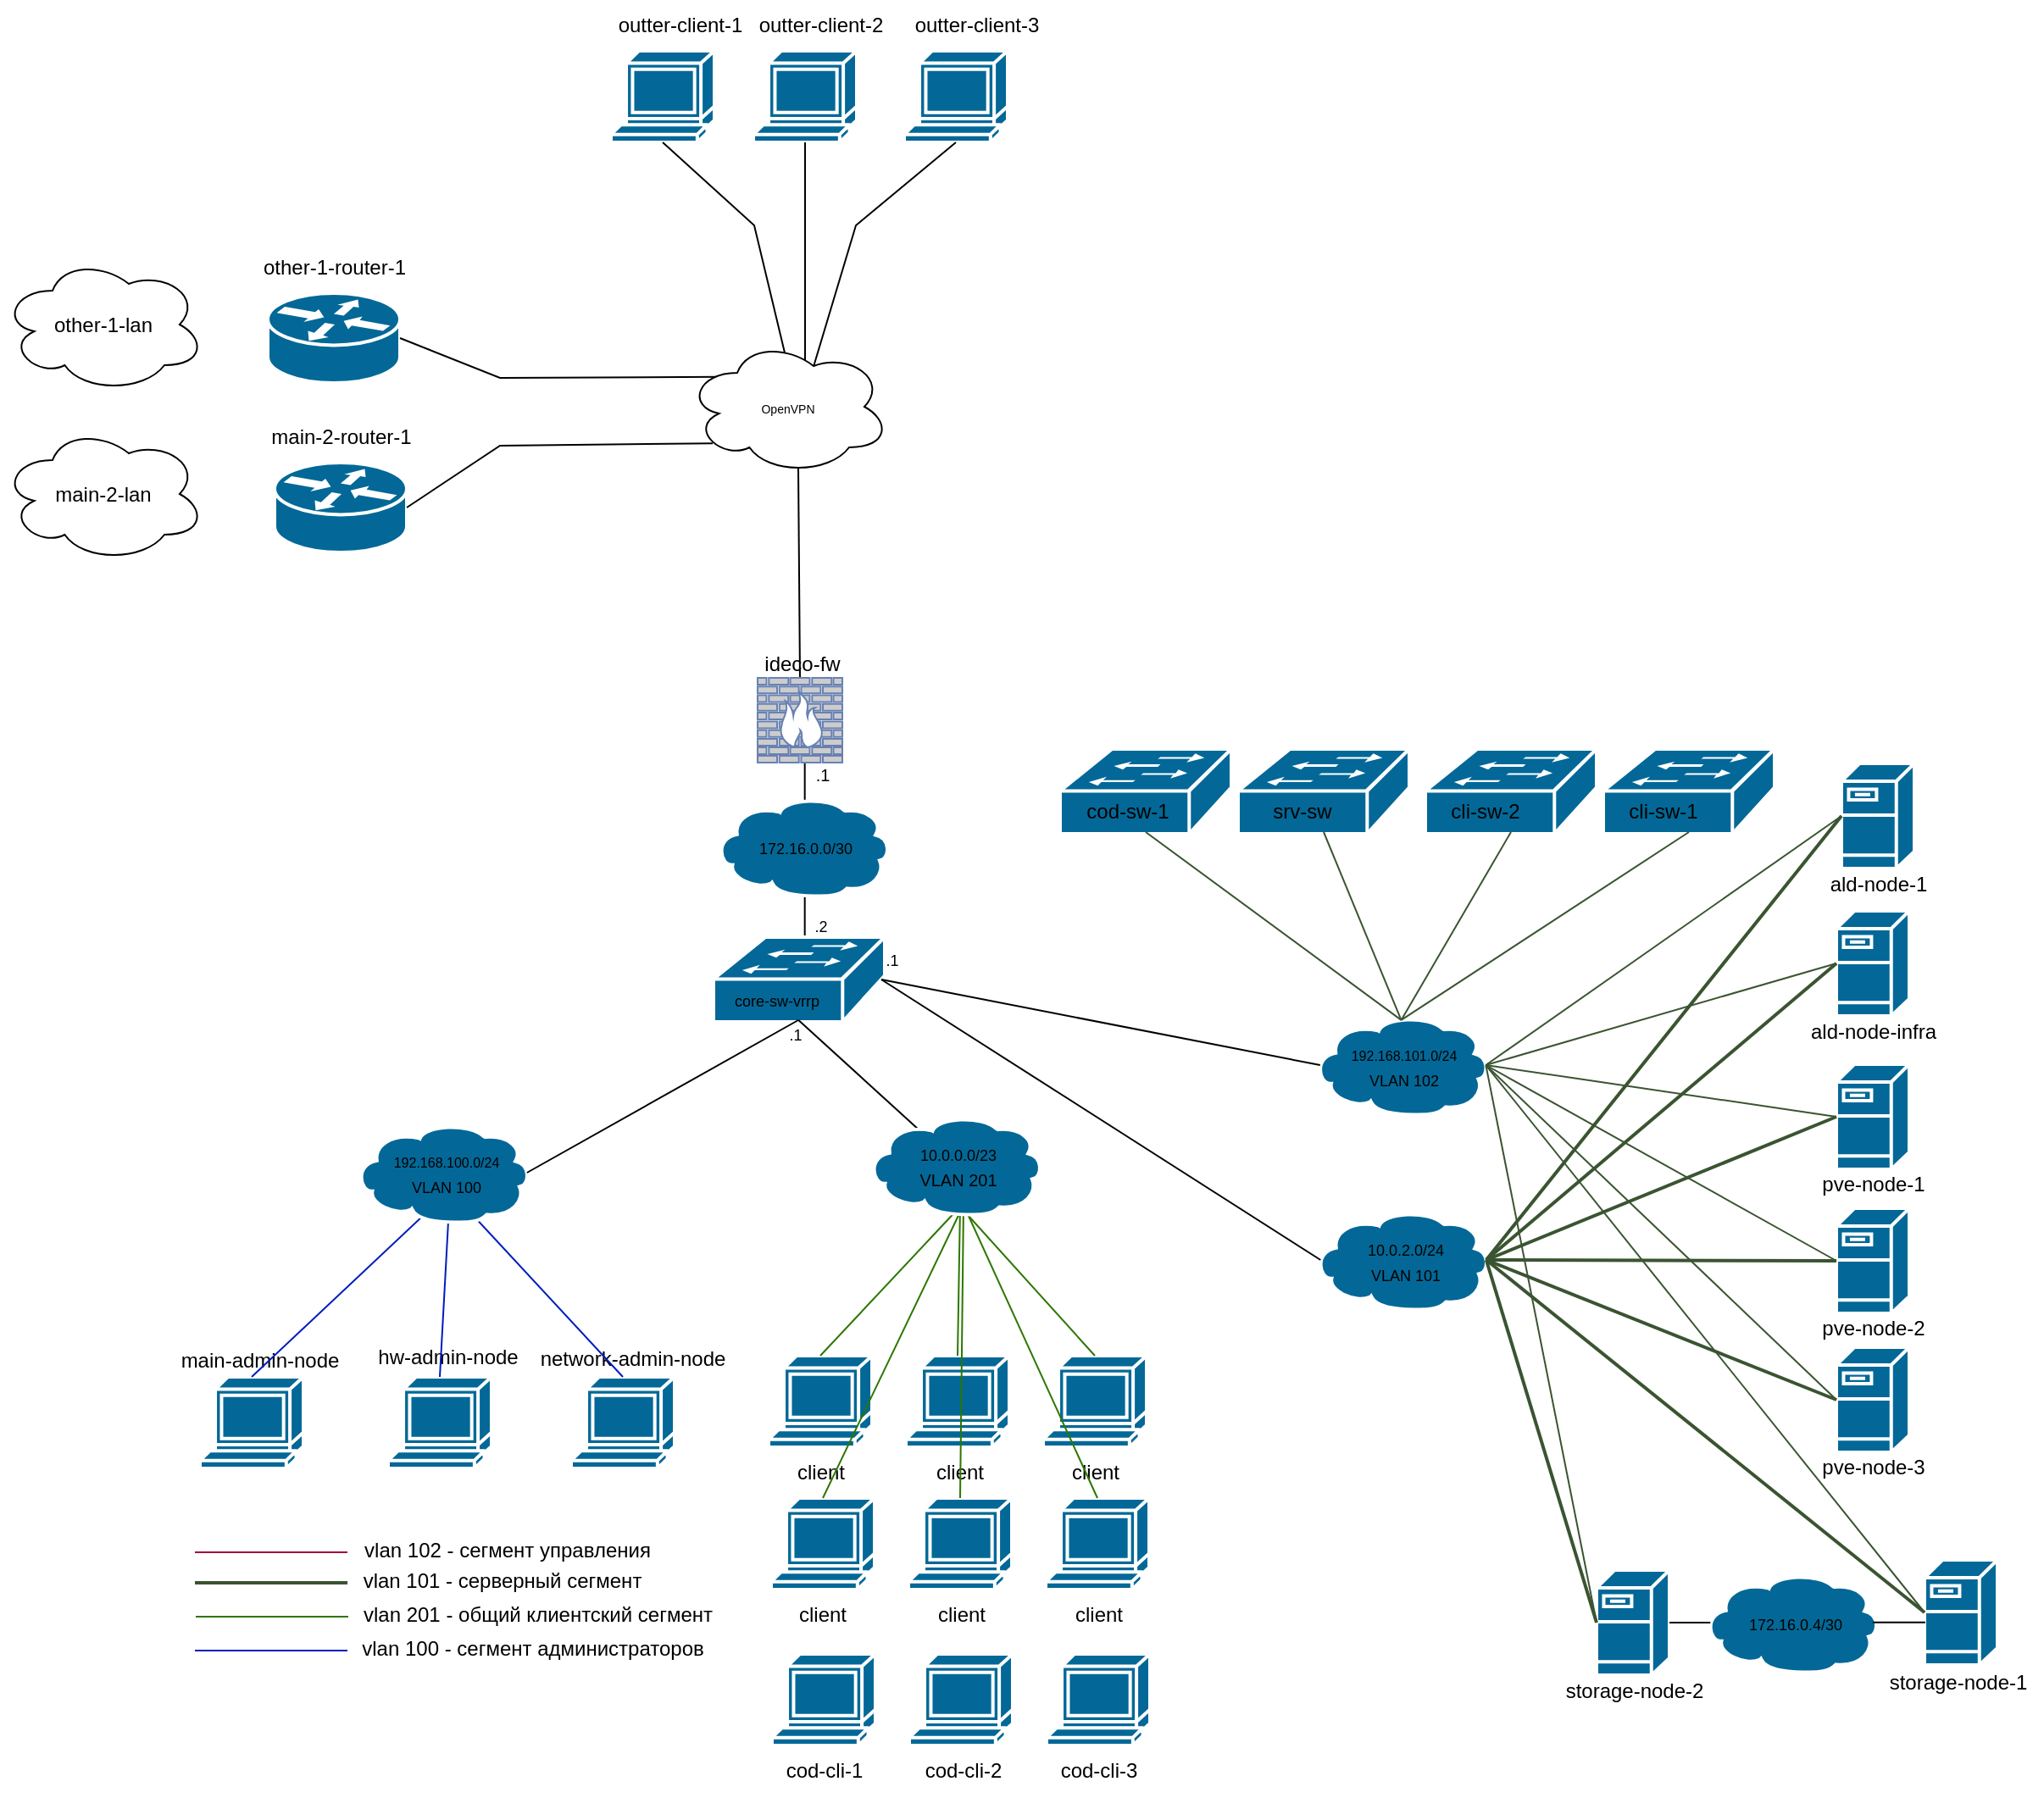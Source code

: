 <mxfile version="27.0.6">
  <diagram name="Страница — 1" id="Vp5nl0iZiVfFydLQLRMC">
    <mxGraphModel dx="3032" dy="1227" grid="1" gridSize="10" guides="1" tooltips="1" connect="1" arrows="1" fold="1" page="1" pageScale="1" pageWidth="827" pageHeight="1169" math="0" shadow="0">
      <root>
        <mxCell id="0" />
        <mxCell id="1" parent="0" />
        <mxCell id="Ps-6_fYjzGiWJNzwA4xQ-4" value="" style="endArrow=none;html=1;rounded=0;" parent="1" edge="1">
          <mxGeometry width="50" height="50" relative="1" as="geometry">
            <mxPoint x="329.84" y="1022" as="sourcePoint" />
            <mxPoint x="329.84" y="983" as="targetPoint" />
            <Array as="points" />
          </mxGeometry>
        </mxCell>
        <mxCell id="Ps-6_fYjzGiWJNzwA4xQ-3" value="" style="endArrow=none;html=1;rounded=0;" parent="1" edge="1">
          <mxGeometry width="50" height="50" relative="1" as="geometry">
            <mxPoint x="329.84" y="943" as="sourcePoint" />
            <mxPoint x="329.84" y="904" as="targetPoint" />
            <Array as="points" />
          </mxGeometry>
        </mxCell>
        <mxCell id="muuk2Ey48-B4BVq4eK8P-16" value="pve-node-1" style="text;html=1;align=center;verticalAlign=middle;resizable=0;points=[];autosize=1;strokeColor=none;fillColor=none;" parent="1" vertex="1">
          <mxGeometry x="920" y="1144" width="80" height="30" as="geometry" />
        </mxCell>
        <mxCell id="muuk2Ey48-B4BVq4eK8P-17" value="pve-node-2" style="text;html=1;align=center;verticalAlign=middle;resizable=0;points=[];autosize=1;strokeColor=none;fillColor=none;" parent="1" vertex="1">
          <mxGeometry x="920" y="1229" width="80" height="30" as="geometry" />
        </mxCell>
        <mxCell id="muuk2Ey48-B4BVq4eK8P-18" value="pve-node-3" style="text;html=1;align=center;verticalAlign=middle;resizable=0;points=[];autosize=1;strokeColor=none;fillColor=none;" parent="1" vertex="1">
          <mxGeometry x="920" y="1311" width="80" height="30" as="geometry" />
        </mxCell>
        <mxCell id="muuk2Ey48-B4BVq4eK8P-19" value="" style="shape=mxgraph.cisco.servers.fileserver;sketch=0;html=1;pointerEvents=1;dashed=0;fillColor=#036897;strokeColor=#ffffff;strokeWidth=2;verticalLabelPosition=bottom;verticalAlign=top;align=center;outlineConnect=0;" parent="1" vertex="1">
          <mxGeometry x="797" y="1386.5" width="43" height="62" as="geometry" />
        </mxCell>
        <mxCell id="muuk2Ey48-B4BVq4eK8P-20" value="storage-node-2" style="text;html=1;align=center;verticalAlign=middle;resizable=0;points=[];autosize=1;strokeColor=none;fillColor=none;" parent="1" vertex="1">
          <mxGeometry x="768.5" y="1442.5" width="100" height="30" as="geometry" />
        </mxCell>
        <mxCell id="muuk2Ey48-B4BVq4eK8P-21" value="" style="shape=mxgraph.cisco.servers.fileserver;sketch=0;html=1;pointerEvents=1;dashed=0;fillColor=#036897;strokeColor=#ffffff;strokeWidth=2;verticalLabelPosition=bottom;verticalAlign=top;align=center;outlineConnect=0;" parent="1" vertex="1">
          <mxGeometry x="990.5" y="1380.5" width="43" height="62" as="geometry" />
        </mxCell>
        <mxCell id="muuk2Ey48-B4BVq4eK8P-22" value="storage-node-1" style="text;html=1;align=center;verticalAlign=middle;resizable=0;points=[];autosize=1;strokeColor=none;fillColor=none;" parent="1" vertex="1">
          <mxGeometry x="960" y="1437.5" width="100" height="30" as="geometry" />
        </mxCell>
        <mxCell id="muuk2Ey48-B4BVq4eK8P-23" value="" style="shape=mxgraph.cisco.computers_and_peripherals.terminal;sketch=0;html=1;pointerEvents=1;dashed=0;fillColor=#036897;strokeColor=#ffffff;strokeWidth=2;verticalLabelPosition=bottom;verticalAlign=top;align=center;outlineConnect=0;" parent="1" vertex="1">
          <mxGeometry x="310" y="1344" width="61" height="54" as="geometry" />
        </mxCell>
        <mxCell id="muuk2Ey48-B4BVq4eK8P-24" value="" style="shape=mxgraph.cisco.computers_and_peripherals.terminal;sketch=0;html=1;pointerEvents=1;dashed=0;fillColor=#036897;strokeColor=#ffffff;strokeWidth=2;verticalLabelPosition=bottom;verticalAlign=top;align=center;outlineConnect=0;" parent="1" vertex="1">
          <mxGeometry x="391" y="1344" width="61" height="54" as="geometry" />
        </mxCell>
        <mxCell id="muuk2Ey48-B4BVq4eK8P-25" value="" style="shape=mxgraph.cisco.computers_and_peripherals.terminal;sketch=0;html=1;pointerEvents=1;dashed=0;fillColor=#036897;strokeColor=#ffffff;strokeWidth=2;verticalLabelPosition=bottom;verticalAlign=top;align=center;outlineConnect=0;" parent="1" vertex="1">
          <mxGeometry x="472" y="1344" width="61" height="54" as="geometry" />
        </mxCell>
        <mxCell id="muuk2Ey48-B4BVq4eK8P-30" value="" style="shape=mxgraph.cisco.computers_and_peripherals.terminal;sketch=0;html=1;pointerEvents=1;dashed=0;fillColor=#036897;strokeColor=#ffffff;strokeWidth=2;verticalLabelPosition=bottom;verticalAlign=top;align=center;outlineConnect=0;" parent="1" vertex="1">
          <mxGeometry x="308.5" y="1260" width="61" height="54" as="geometry" />
        </mxCell>
        <mxCell id="muuk2Ey48-B4BVq4eK8P-31" value="" style="shape=mxgraph.cisco.computers_and_peripherals.terminal;sketch=0;html=1;pointerEvents=1;dashed=0;fillColor=#036897;strokeColor=#ffffff;strokeWidth=2;verticalLabelPosition=bottom;verticalAlign=top;align=center;outlineConnect=0;" parent="1" vertex="1">
          <mxGeometry x="389.5" y="1260" width="61" height="54" as="geometry" />
        </mxCell>
        <mxCell id="muuk2Ey48-B4BVq4eK8P-32" value="" style="shape=mxgraph.cisco.computers_and_peripherals.terminal;sketch=0;html=1;pointerEvents=1;dashed=0;fillColor=#036897;strokeColor=#ffffff;strokeWidth=2;verticalLabelPosition=bottom;verticalAlign=top;align=center;outlineConnect=0;" parent="1" vertex="1">
          <mxGeometry x="470.5" y="1260" width="61" height="54" as="geometry" />
        </mxCell>
        <mxCell id="muuk2Ey48-B4BVq4eK8P-33" value="client" style="text;html=1;align=center;verticalAlign=middle;resizable=0;points=[];autosize=1;strokeColor=none;fillColor=none;" parent="1" vertex="1">
          <mxGeometry x="478" y="1398" width="50" height="30" as="geometry" />
        </mxCell>
        <mxCell id="muuk2Ey48-B4BVq4eK8P-34" value="client" style="text;html=1;align=center;verticalAlign=middle;resizable=0;points=[];autosize=1;strokeColor=none;fillColor=none;" parent="1" vertex="1">
          <mxGeometry x="475.5" y="1314" width="50" height="30" as="geometry" />
        </mxCell>
        <mxCell id="muuk2Ey48-B4BVq4eK8P-35" value="client" style="text;html=1;align=center;verticalAlign=middle;resizable=0;points=[];autosize=1;strokeColor=none;fillColor=none;" parent="1" vertex="1">
          <mxGeometry x="315" y="1398" width="50" height="30" as="geometry" />
        </mxCell>
        <mxCell id="muuk2Ey48-B4BVq4eK8P-36" value="client" style="text;html=1;align=center;verticalAlign=middle;resizable=0;points=[];autosize=1;strokeColor=none;fillColor=none;" parent="1" vertex="1">
          <mxGeometry x="396.5" y="1398" width="50" height="30" as="geometry" />
        </mxCell>
        <mxCell id="muuk2Ey48-B4BVq4eK8P-37" value="client" style="text;html=1;align=center;verticalAlign=middle;resizable=0;points=[];autosize=1;strokeColor=none;fillColor=none;" parent="1" vertex="1">
          <mxGeometry x="313.5" y="1314" width="50" height="30" as="geometry" />
        </mxCell>
        <mxCell id="muuk2Ey48-B4BVq4eK8P-38" value="client" style="text;html=1;align=center;verticalAlign=middle;resizable=0;points=[];autosize=1;strokeColor=none;fillColor=none;" parent="1" vertex="1">
          <mxGeometry x="395.5" y="1314" width="50" height="30" as="geometry" />
        </mxCell>
        <mxCell id="muuk2Ey48-B4BVq4eK8P-43" value="" style="shape=mxgraph.cisco.computers_and_peripherals.terminal;sketch=0;html=1;pointerEvents=1;dashed=0;fillColor=#036897;strokeColor=#ffffff;strokeWidth=2;verticalLabelPosition=bottom;verticalAlign=top;align=center;outlineConnect=0;" parent="1" vertex="1">
          <mxGeometry x="310.5" y="1436" width="61" height="54" as="geometry" />
        </mxCell>
        <mxCell id="muuk2Ey48-B4BVq4eK8P-44" value="" style="shape=mxgraph.cisco.computers_and_peripherals.terminal;sketch=0;html=1;pointerEvents=1;dashed=0;fillColor=#036897;strokeColor=#ffffff;strokeWidth=2;verticalLabelPosition=bottom;verticalAlign=top;align=center;outlineConnect=0;" parent="1" vertex="1">
          <mxGeometry x="391.5" y="1436" width="61" height="54" as="geometry" />
        </mxCell>
        <mxCell id="muuk2Ey48-B4BVq4eK8P-45" value="" style="shape=mxgraph.cisco.computers_and_peripherals.terminal;sketch=0;html=1;pointerEvents=1;dashed=0;fillColor=#036897;strokeColor=#ffffff;strokeWidth=2;verticalLabelPosition=bottom;verticalAlign=top;align=center;outlineConnect=0;" parent="1" vertex="1">
          <mxGeometry x="472.5" y="1436" width="61" height="54" as="geometry" />
        </mxCell>
        <mxCell id="muuk2Ey48-B4BVq4eK8P-46" value="cod-cli-3" style="text;html=1;align=center;verticalAlign=middle;resizable=0;points=[];autosize=1;strokeColor=none;fillColor=none;" parent="1" vertex="1">
          <mxGeometry x="467.5" y="1490" width="70" height="30" as="geometry" />
        </mxCell>
        <mxCell id="muuk2Ey48-B4BVq4eK8P-47" value="cod-cli-1" style="text;html=1;align=center;verticalAlign=middle;resizable=0;points=[];autosize=1;strokeColor=none;fillColor=none;" parent="1" vertex="1">
          <mxGeometry x="305.5" y="1490" width="70" height="30" as="geometry" />
        </mxCell>
        <mxCell id="muuk2Ey48-B4BVq4eK8P-48" value="cod-cli-2" style="text;html=1;align=center;verticalAlign=middle;resizable=0;points=[];autosize=1;strokeColor=none;fillColor=none;" parent="1" vertex="1">
          <mxGeometry x="387.5" y="1490" width="70" height="30" as="geometry" />
        </mxCell>
        <mxCell id="muuk2Ey48-B4BVq4eK8P-49" value="" style="shape=mxgraph.cisco.computers_and_peripherals.terminal;sketch=0;html=1;pointerEvents=1;dashed=0;fillColor=#036897;strokeColor=#ffffff;strokeWidth=2;verticalLabelPosition=bottom;verticalAlign=top;align=center;outlineConnect=0;" parent="1" vertex="1">
          <mxGeometry x="192" y="1272.5" width="61" height="54" as="geometry" />
        </mxCell>
        <mxCell id="muuk2Ey48-B4BVq4eK8P-50" value="network-admin-node" style="text;html=1;align=center;verticalAlign=middle;resizable=0;points=[];autosize=1;strokeColor=none;fillColor=none;" parent="1" vertex="1">
          <mxGeometry x="163" y="1246.5" width="130" height="30" as="geometry" />
        </mxCell>
        <mxCell id="muuk2Ey48-B4BVq4eK8P-55" value="ald-node-1" style="text;html=1;align=center;verticalAlign=middle;resizable=0;points=[];autosize=1;strokeColor=none;fillColor=none;" parent="1" vertex="1">
          <mxGeometry x="923" y="967" width="80" height="30" as="geometry" />
        </mxCell>
        <mxCell id="muuk2Ey48-B4BVq4eK8P-56" value="ald-node-infra" style="text;html=1;align=center;verticalAlign=middle;resizable=0;points=[];autosize=1;strokeColor=none;fillColor=none;" parent="1" vertex="1">
          <mxGeometry x="910" y="1054" width="100" height="30" as="geometry" />
        </mxCell>
        <mxCell id="muuk2Ey48-B4BVq4eK8P-59" value="" style="shape=mxgraph.cisco.switches.workgroup_switch;sketch=0;html=1;pointerEvents=1;dashed=0;fillColor=#036897;strokeColor=#ffffff;strokeWidth=2;verticalLabelPosition=bottom;verticalAlign=top;align=center;outlineConnect=0;" parent="1" vertex="1">
          <mxGeometry x="276" y="1013" width="101" height="50" as="geometry" />
        </mxCell>
        <mxCell id="muuk2Ey48-B4BVq4eK8P-69" value="&lt;font style=&quot;font-size: 9px;&quot;&gt;core-sw-vrrp&lt;/font&gt;" style="text;html=1;align=center;verticalAlign=middle;resizable=0;points=[];autosize=1;strokeColor=none;fillColor=none;" parent="1" vertex="1">
          <mxGeometry x="278" y="1035" width="70" height="30" as="geometry" />
        </mxCell>
        <mxCell id="muuk2Ey48-B4BVq4eK8P-71" value="" style="shape=mxgraph.cisco.computers_and_peripherals.terminal;sketch=0;html=1;pointerEvents=1;dashed=0;fillColor=#036897;strokeColor=#ffffff;strokeWidth=2;verticalLabelPosition=bottom;verticalAlign=top;align=center;outlineConnect=0;" parent="1" vertex="1">
          <mxGeometry x="84" y="1272.5" width="61" height="54" as="geometry" />
        </mxCell>
        <mxCell id="muuk2Ey48-B4BVq4eK8P-72" value="hw-admin-node" style="text;html=1;align=center;verticalAlign=middle;resizable=0;points=[];autosize=1;strokeColor=none;fillColor=none;" parent="1" vertex="1">
          <mxGeometry x="64" y="1246" width="110" height="30" as="geometry" />
        </mxCell>
        <mxCell id="muuk2Ey48-B4BVq4eK8P-73" value="" style="shape=mxgraph.cisco.computers_and_peripherals.terminal;sketch=0;html=1;pointerEvents=1;dashed=0;fillColor=#036897;strokeColor=#ffffff;strokeWidth=2;verticalLabelPosition=bottom;verticalAlign=top;align=center;outlineConnect=0;" parent="1" vertex="1">
          <mxGeometry x="-27" y="1272.5" width="61" height="54" as="geometry" />
        </mxCell>
        <mxCell id="muuk2Ey48-B4BVq4eK8P-74" value="main-admin-node" style="text;html=1;align=center;verticalAlign=middle;resizable=0;points=[];autosize=1;strokeColor=none;fillColor=none;" parent="1" vertex="1">
          <mxGeometry x="-52" y="1247.5" width="120" height="30" as="geometry" />
        </mxCell>
        <mxCell id="hAfyrsxasU9BH3moIb1E-4" value="" style="endArrow=none;html=1;rounded=0;fillColor=#d80073;strokeColor=#A50040;" parent="1" edge="1">
          <mxGeometry width="50" height="50" relative="1" as="geometry">
            <mxPoint x="60" y="1376" as="sourcePoint" />
            <mxPoint x="-30" y="1376" as="targetPoint" />
          </mxGeometry>
        </mxCell>
        <mxCell id="hAfyrsxasU9BH3moIb1E-7" value="vlan 102 - сегмент управления" style="text;html=1;align=center;verticalAlign=middle;resizable=0;points=[];autosize=1;strokeColor=none;fillColor=none;" parent="1" vertex="1">
          <mxGeometry x="58.5" y="1360" width="190" height="30" as="geometry" />
        </mxCell>
        <mxCell id="hAfyrsxasU9BH3moIb1E-22" value="" style="endArrow=none;html=1;rounded=0;fillColor=#6d8764;strokeColor=#3A5431;strokeWidth=2;" parent="1" edge="1">
          <mxGeometry width="50" height="50" relative="1" as="geometry">
            <mxPoint x="60" y="1394" as="sourcePoint" />
            <mxPoint x="-30" y="1394" as="targetPoint" />
          </mxGeometry>
        </mxCell>
        <mxCell id="hAfyrsxasU9BH3moIb1E-23" value="vlan 101 - серверный сегмент" style="text;html=1;align=center;verticalAlign=middle;resizable=0;points=[];autosize=1;strokeColor=none;fillColor=none;" parent="1" vertex="1">
          <mxGeometry x="56" y="1378" width="190" height="30" as="geometry" />
        </mxCell>
        <mxCell id="hAfyrsxasU9BH3moIb1E-24" value="" style="endArrow=none;html=1;rounded=0;fillColor=#60a917;strokeColor=#2D7600;" parent="1" edge="1">
          <mxGeometry width="50" height="50" relative="1" as="geometry">
            <mxPoint x="60.5" y="1414" as="sourcePoint" />
            <mxPoint x="-29.5" y="1414" as="targetPoint" />
          </mxGeometry>
        </mxCell>
        <mxCell id="hAfyrsxasU9BH3moIb1E-25" value="" style="endArrow=none;html=1;rounded=0;fillColor=#0050ef;strokeColor=#001DBC;" parent="1" edge="1">
          <mxGeometry width="50" height="50" relative="1" as="geometry">
            <mxPoint x="60" y="1434" as="sourcePoint" />
            <mxPoint x="-30" y="1434" as="targetPoint" />
          </mxGeometry>
        </mxCell>
        <mxCell id="hAfyrsxasU9BH3moIb1E-27" value="vlan 201 - общий клиентский сегмент" style="text;html=1;align=center;verticalAlign=middle;resizable=0;points=[];autosize=1;strokeColor=none;fillColor=none;" parent="1" vertex="1">
          <mxGeometry x="57" y="1398" width="230" height="30" as="geometry" />
        </mxCell>
        <mxCell id="hAfyrsxasU9BH3moIb1E-28" value="vlan 100 - сегмент администраторов" style="text;html=1;align=center;verticalAlign=middle;resizable=0;points=[];autosize=1;strokeColor=none;fillColor=none;" parent="1" vertex="1">
          <mxGeometry x="54" y="1418" width="230" height="30" as="geometry" />
        </mxCell>
        <mxCell id="hAfyrsxasU9BH3moIb1E-30" value="" style="endArrow=none;html=1;rounded=0;fillColor=#60a917;strokeColor=#2D7600;entryX=0.5;entryY=0;entryDx=0;entryDy=0;entryPerimeter=0;" parent="1" target="muuk2Ey48-B4BVq4eK8P-23" edge="1">
          <mxGeometry width="50" height="50" relative="1" as="geometry">
            <mxPoint x="423.5" y="1171" as="sourcePoint" />
            <mxPoint x="563.5" y="1234" as="targetPoint" />
          </mxGeometry>
        </mxCell>
        <mxCell id="hAfyrsxasU9BH3moIb1E-31" value="" style="endArrow=none;html=1;rounded=0;fillColor=#60a917;strokeColor=#2D7600;entryX=0.5;entryY=0;entryDx=0;entryDy=0;entryPerimeter=0;" parent="1" target="muuk2Ey48-B4BVq4eK8P-24" edge="1">
          <mxGeometry width="50" height="50" relative="1" as="geometry">
            <mxPoint x="423.5" y="1171" as="sourcePoint" />
            <mxPoint x="621.5" y="1270" as="targetPoint" />
          </mxGeometry>
        </mxCell>
        <mxCell id="hAfyrsxasU9BH3moIb1E-32" value="" style="endArrow=none;html=1;rounded=0;fillColor=#60a917;strokeColor=#2D7600;entryX=0.5;entryY=0;entryDx=0;entryDy=0;entryPerimeter=0;" parent="1" target="muuk2Ey48-B4BVq4eK8P-25" edge="1">
          <mxGeometry width="50" height="50" relative="1" as="geometry">
            <mxPoint x="423.5" y="1171" as="sourcePoint" />
            <mxPoint x="702.5" y="1270" as="targetPoint" />
          </mxGeometry>
        </mxCell>
        <mxCell id="hAfyrsxasU9BH3moIb1E-43" value="" style="endArrow=none;html=1;rounded=0;fillColor=#60a917;strokeColor=#2D7600;exitX=0.5;exitY=0.98;exitDx=0;exitDy=0;exitPerimeter=0;entryX=0.5;entryY=0;entryDx=0;entryDy=0;entryPerimeter=0;" parent="1" target="muuk2Ey48-B4BVq4eK8P-30" edge="1">
          <mxGeometry width="50" height="50" relative="1" as="geometry">
            <mxPoint x="421.5" y="1172" as="sourcePoint" />
            <mxPoint x="282.5" y="1300" as="targetPoint" />
          </mxGeometry>
        </mxCell>
        <mxCell id="hAfyrsxasU9BH3moIb1E-44" value="" style="endArrow=none;html=1;rounded=0;fillColor=#60a917;strokeColor=#2D7600;exitX=0.5;exitY=0.98;exitDx=0;exitDy=0;exitPerimeter=0;entryX=0.5;entryY=0;entryDx=0;entryDy=0;entryPerimeter=0;" parent="1" target="muuk2Ey48-B4BVq4eK8P-31" edge="1">
          <mxGeometry width="50" height="50" relative="1" as="geometry">
            <mxPoint x="421.5" y="1172" as="sourcePoint" />
            <mxPoint x="348.5" y="1310" as="targetPoint" />
          </mxGeometry>
        </mxCell>
        <mxCell id="hAfyrsxasU9BH3moIb1E-45" value="" style="endArrow=none;html=1;rounded=0;fillColor=#60a917;strokeColor=#2D7600;exitX=0.5;exitY=0.98;exitDx=0;exitDy=0;exitPerimeter=0;entryX=0.5;entryY=0;entryDx=0;entryDy=0;entryPerimeter=0;" parent="1" target="muuk2Ey48-B4BVq4eK8P-32" edge="1">
          <mxGeometry width="50" height="50" relative="1" as="geometry">
            <mxPoint x="421.5" y="1172" as="sourcePoint" />
            <mxPoint x="463.5" y="1290" as="targetPoint" />
          </mxGeometry>
        </mxCell>
        <mxCell id="hAfyrsxasU9BH3moIb1E-46" value="" style="endArrow=none;html=1;rounded=0;fillColor=#0050ef;strokeColor=#001DBC;exitX=0;exitY=0.5;exitDx=0;exitDy=0;exitPerimeter=0;entryX=0.5;entryY=0;entryDx=0;entryDy=0;entryPerimeter=0;" parent="1" target="muuk2Ey48-B4BVq4eK8P-49" edge="1">
          <mxGeometry width="50" height="50" relative="1" as="geometry">
            <mxPoint x="120.5" y="1162.5" as="sourcePoint" />
            <mxPoint x="-50.5" y="1096.5" as="targetPoint" />
          </mxGeometry>
        </mxCell>
        <mxCell id="hAfyrsxasU9BH3moIb1E-47" value="" style="endArrow=none;html=1;rounded=0;fillColor=#0050ef;strokeColor=#001DBC;exitX=0;exitY=0.5;exitDx=0;exitDy=0;exitPerimeter=0;entryX=0.5;entryY=0;entryDx=0;entryDy=0;entryPerimeter=0;" parent="1" target="muuk2Ey48-B4BVq4eK8P-71" edge="1">
          <mxGeometry width="50" height="50" relative="1" as="geometry">
            <mxPoint x="120.5" y="1162.5" as="sourcePoint" />
            <mxPoint x="-120.5" y="1074.5" as="targetPoint" />
          </mxGeometry>
        </mxCell>
        <mxCell id="hAfyrsxasU9BH3moIb1E-48" value="" style="endArrow=none;html=1;rounded=0;fillColor=#0050ef;strokeColor=#001DBC;exitX=0;exitY=0.5;exitDx=0;exitDy=0;exitPerimeter=0;entryX=0.5;entryY=0;entryDx=0;entryDy=0;entryPerimeter=0;" parent="1" target="muuk2Ey48-B4BVq4eK8P-73" edge="1">
          <mxGeometry width="50" height="50" relative="1" as="geometry">
            <mxPoint x="120.5" y="1162.5" as="sourcePoint" />
            <mxPoint x="-100.5" y="1104.5" as="targetPoint" />
          </mxGeometry>
        </mxCell>
        <mxCell id="hAfyrsxasU9BH3moIb1E-87" value="" style="shape=mxgraph.cisco.routers.router;sketch=0;html=1;pointerEvents=1;dashed=0;fillColor=#036897;strokeColor=#ffffff;strokeWidth=2;verticalLabelPosition=bottom;verticalAlign=top;align=center;outlineConnect=0;" parent="1" vertex="1">
          <mxGeometry x="13" y="633" width="78" height="53" as="geometry" />
        </mxCell>
        <mxCell id="hAfyrsxasU9BH3moIb1E-88" value="other-1-router-1" style="text;html=1;align=center;verticalAlign=middle;resizable=0;points=[];autosize=1;strokeColor=none;fillColor=none;" parent="1" vertex="1">
          <mxGeometry x="-3" y="603" width="110" height="30" as="geometry" />
        </mxCell>
        <mxCell id="hAfyrsxasU9BH3moIb1E-90" value="" style="shape=mxgraph.cisco.routers.router;sketch=0;html=1;pointerEvents=1;dashed=0;fillColor=#036897;strokeColor=#ffffff;strokeWidth=2;verticalLabelPosition=bottom;verticalAlign=top;align=center;outlineConnect=0;" parent="1" vertex="1">
          <mxGeometry x="17" y="733" width="78" height="53" as="geometry" />
        </mxCell>
        <mxCell id="hAfyrsxasU9BH3moIb1E-91" value="main-2-router-1" style="text;html=1;align=center;verticalAlign=middle;resizable=0;points=[];autosize=1;strokeColor=none;fillColor=none;" parent="1" vertex="1">
          <mxGeometry x="1" y="703" width="110" height="30" as="geometry" />
        </mxCell>
        <mxCell id="hAfyrsxasU9BH3moIb1E-92" value="other-1-lan" style="ellipse;shape=cloud;whiteSpace=wrap;html=1;" parent="1" vertex="1">
          <mxGeometry x="-144" y="611.5" width="120" height="80" as="geometry" />
        </mxCell>
        <mxCell id="hAfyrsxasU9BH3moIb1E-93" value="main-2-lan" style="ellipse;shape=cloud;whiteSpace=wrap;html=1;" parent="1" vertex="1">
          <mxGeometry x="-144" y="711.5" width="120" height="80" as="geometry" />
        </mxCell>
        <mxCell id="hAfyrsxasU9BH3moIb1E-102" value="" style="endArrow=none;html=1;rounded=0;entryX=0.13;entryY=0.77;entryDx=0;entryDy=0;entryPerimeter=0;exitX=1;exitY=0.5;exitDx=0;exitDy=0;exitPerimeter=0;" parent="1" source="hAfyrsxasU9BH3moIb1E-90" target="hAfyrsxasU9BH3moIb1E-89" edge="1">
          <mxGeometry width="50" height="50" relative="1" as="geometry">
            <mxPoint x="133.5" y="829" as="sourcePoint" />
            <mxPoint x="175.5" y="686" as="targetPoint" />
            <Array as="points">
              <mxPoint x="150" y="723" />
            </Array>
          </mxGeometry>
        </mxCell>
        <mxCell id="hAfyrsxasU9BH3moIb1E-103" value="" style="endArrow=none;html=1;rounded=0;entryX=0.165;entryY=0.28;entryDx=0;entryDy=0;entryPerimeter=0;exitX=1;exitY=0.5;exitDx=0;exitDy=0;exitPerimeter=0;" parent="1" source="hAfyrsxasU9BH3moIb1E-87" target="hAfyrsxasU9BH3moIb1E-89" edge="1">
          <mxGeometry width="50" height="50" relative="1" as="geometry">
            <mxPoint x="130" y="653" as="sourcePoint" />
            <mxPoint x="317" y="615" as="targetPoint" />
            <Array as="points">
              <mxPoint x="150" y="683" />
            </Array>
          </mxGeometry>
        </mxCell>
        <mxCell id="hAfyrsxasU9BH3moIb1E-105" value="" style="shape=mxgraph.cisco.computers_and_peripherals.terminal;sketch=0;html=1;pointerEvents=1;dashed=0;fillColor=#036897;strokeColor=#ffffff;strokeWidth=2;verticalLabelPosition=bottom;verticalAlign=top;align=center;outlineConnect=0;" parent="1" vertex="1">
          <mxGeometry x="215.5" y="490" width="61" height="54" as="geometry" />
        </mxCell>
        <mxCell id="hAfyrsxasU9BH3moIb1E-107" value="outter-client-1" style="text;html=1;align=center;verticalAlign=middle;resizable=0;points=[];autosize=1;strokeColor=none;fillColor=none;" parent="1" vertex="1">
          <mxGeometry x="205.5" y="460" width="100" height="30" as="geometry" />
        </mxCell>
        <mxCell id="hAfyrsxasU9BH3moIb1E-108" value="" style="shape=mxgraph.cisco.computers_and_peripherals.terminal;sketch=0;html=1;pointerEvents=1;dashed=0;fillColor=#036897;strokeColor=#ffffff;strokeWidth=2;verticalLabelPosition=bottom;verticalAlign=top;align=center;outlineConnect=0;" parent="1" vertex="1">
          <mxGeometry x="299.5" y="490" width="61" height="54" as="geometry" />
        </mxCell>
        <mxCell id="hAfyrsxasU9BH3moIb1E-109" value="outter-client-2" style="text;html=1;align=center;verticalAlign=middle;resizable=0;points=[];autosize=1;strokeColor=none;fillColor=none;" parent="1" vertex="1">
          <mxGeometry x="289" y="460" width="100" height="30" as="geometry" />
        </mxCell>
        <mxCell id="hAfyrsxasU9BH3moIb1E-110" value="" style="shape=mxgraph.cisco.computers_and_peripherals.terminal;sketch=0;html=1;pointerEvents=1;dashed=0;fillColor=#036897;strokeColor=#ffffff;strokeWidth=2;verticalLabelPosition=bottom;verticalAlign=top;align=center;outlineConnect=0;" parent="1" vertex="1">
          <mxGeometry x="388.5" y="490" width="61" height="54" as="geometry" />
        </mxCell>
        <mxCell id="hAfyrsxasU9BH3moIb1E-111" value="outter-client-3" style="text;html=1;align=center;verticalAlign=middle;resizable=0;points=[];autosize=1;strokeColor=none;fillColor=none;" parent="1" vertex="1">
          <mxGeometry x="380.5" y="460" width="100" height="30" as="geometry" />
        </mxCell>
        <mxCell id="hAfyrsxasU9BH3moIb1E-112" value="" style="endArrow=none;html=1;rounded=0;entryX=0.533;entryY=0.413;entryDx=0;entryDy=0;entryPerimeter=0;exitX=0.5;exitY=1;exitDx=0;exitDy=0;exitPerimeter=0;" parent="1" source="hAfyrsxasU9BH3moIb1E-105" target="hAfyrsxasU9BH3moIb1E-89" edge="1">
          <mxGeometry width="50" height="50" relative="1" as="geometry">
            <mxPoint x="240" y="573" as="sourcePoint" />
            <mxPoint x="435" y="595" as="targetPoint" />
            <Array as="points">
              <mxPoint x="300" y="593" />
            </Array>
          </mxGeometry>
        </mxCell>
        <mxCell id="hAfyrsxasU9BH3moIb1E-113" value="" style="endArrow=none;html=1;rounded=0;exitX=0.5;exitY=1;exitDx=0;exitDy=0;exitPerimeter=0;" parent="1" source="hAfyrsxasU9BH3moIb1E-108" edge="1">
          <mxGeometry width="50" height="50" relative="1" as="geometry">
            <mxPoint x="340" y="573" as="sourcePoint" />
            <mxPoint x="330" y="693" as="targetPoint" />
            <Array as="points">
              <mxPoint x="330" y="613" />
            </Array>
          </mxGeometry>
        </mxCell>
        <mxCell id="hAfyrsxasU9BH3moIb1E-114" value="" style="endArrow=none;html=1;rounded=0;exitX=0.5;exitY=1;exitDx=0;exitDy=0;exitPerimeter=0;" parent="1" source="hAfyrsxasU9BH3moIb1E-110" edge="1">
          <mxGeometry width="50" height="50" relative="1" as="geometry">
            <mxPoint x="370" y="583" as="sourcePoint" />
            <mxPoint x="330" y="693" as="targetPoint" />
            <Array as="points">
              <mxPoint x="360" y="593" />
            </Array>
          </mxGeometry>
        </mxCell>
        <mxCell id="hAfyrsxasU9BH3moIb1E-89" value="&lt;font style=&quot;font-size: 7px;&quot;&gt;OpenVPN&lt;/font&gt;" style="ellipse;shape=cloud;whiteSpace=wrap;html=1;" parent="1" vertex="1">
          <mxGeometry x="260" y="660" width="120" height="80" as="geometry" />
        </mxCell>
        <mxCell id="muuk2Ey48-B4BVq4eK8P-12" value="" style="shape=mxgraph.cisco.servers.fileserver;sketch=0;html=1;pointerEvents=1;dashed=0;fillColor=#036897;strokeColor=#ffffff;strokeWidth=2;verticalLabelPosition=bottom;verticalAlign=top;align=center;outlineConnect=0;" parent="1" vertex="1">
          <mxGeometry x="938.5" y="1255" width="43" height="62" as="geometry" />
        </mxCell>
        <mxCell id="muuk2Ey48-B4BVq4eK8P-14" value="" style="shape=mxgraph.cisco.servers.fileserver;sketch=0;html=1;pointerEvents=1;dashed=0;fillColor=#036897;strokeColor=#ffffff;strokeWidth=2;verticalLabelPosition=bottom;verticalAlign=top;align=center;outlineConnect=0;" parent="1" vertex="1">
          <mxGeometry x="938.5" y="1173" width="43" height="62" as="geometry" />
        </mxCell>
        <mxCell id="muuk2Ey48-B4BVq4eK8P-52" value="" style="shape=mxgraph.cisco.servers.fileserver;sketch=0;html=1;pointerEvents=1;dashed=0;fillColor=#036897;strokeColor=#ffffff;strokeWidth=2;verticalLabelPosition=bottom;verticalAlign=top;align=center;outlineConnect=0;" parent="1" vertex="1">
          <mxGeometry x="938.5" y="997.5" width="43" height="62" as="geometry" />
        </mxCell>
        <mxCell id="muuk2Ey48-B4BVq4eK8P-53" value="" style="shape=mxgraph.cisco.servers.fileserver;sketch=0;html=1;pointerEvents=1;dashed=0;fillColor=#036897;strokeColor=#ffffff;strokeWidth=2;verticalLabelPosition=bottom;verticalAlign=top;align=center;outlineConnect=0;" parent="1" vertex="1">
          <mxGeometry x="941.5" y="910.5" width="43" height="62" as="geometry" />
        </mxCell>
        <mxCell id="9QaCa96sRWtHc6JSc8Kn-11" value="ideco-fw" style="text;html=1;align=center;verticalAlign=middle;resizable=0;points=[];autosize=1;strokeColor=none;fillColor=none;" parent="1" vertex="1">
          <mxGeometry x="293" y="837" width="70" height="30" as="geometry" />
        </mxCell>
        <mxCell id="9QaCa96sRWtHc6JSc8Kn-14" value="" style="endArrow=none;html=1;rounded=0;entryX=0.55;entryY=0.95;entryDx=0;entryDy=0;entryPerimeter=0;exitX=0.5;exitY=0;exitDx=0;exitDy=0;exitPerimeter=0;" parent="1" source="9QaCa96sRWtHc6JSc8Kn-10" target="hAfyrsxasU9BH3moIb1E-89" edge="1">
          <mxGeometry width="50" height="50" relative="1" as="geometry">
            <mxPoint x="299.5" y="921" as="sourcePoint" />
            <mxPoint x="255.64" y="771.2" as="targetPoint" />
            <Array as="points" />
          </mxGeometry>
        </mxCell>
        <mxCell id="9QaCa96sRWtHc6JSc8Kn-10" value="" style="fontColor=#0066CC;verticalAlign=top;verticalLabelPosition=bottom;labelPosition=center;align=center;html=1;outlineConnect=0;fillColor=#CCCCCC;strokeColor=#6881B3;gradientColor=none;gradientDirection=north;strokeWidth=2;shape=mxgraph.networks.firewall;" parent="1" vertex="1">
          <mxGeometry x="302" y="860" width="50" height="50" as="geometry" />
        </mxCell>
        <mxCell id="Ps-6_fYjzGiWJNzwA4xQ-1" value="" style="shape=mxgraph.cisco.storage.cloud;sketch=0;html=1;pointerEvents=1;dashed=0;fillColor=#036897;strokeColor=#ffffff;strokeWidth=2;verticalLabelPosition=bottom;verticalAlign=top;align=center;outlineConnect=0;" parent="1" vertex="1">
          <mxGeometry x="276.5" y="930" width="104" height="59" as="geometry" />
        </mxCell>
        <mxCell id="Ps-6_fYjzGiWJNzwA4xQ-5" value="&lt;font style=&quot;font-size: 9px;&quot;&gt;172.16.0.0/30&lt;/font&gt;" style="text;html=1;align=center;verticalAlign=middle;resizable=0;points=[];autosize=1;strokeColor=none;fillColor=none;" parent="1" vertex="1">
          <mxGeometry x="290" y="944.5" width="80" height="30" as="geometry" />
        </mxCell>
        <mxCell id="Ps-6_fYjzGiWJNzwA4xQ-6" value="&lt;font size=&quot;1&quot;&gt;.1&lt;/font&gt;" style="text;html=1;align=center;verticalAlign=middle;resizable=0;points=[];autosize=1;strokeColor=none;fillColor=none;" parent="1" vertex="1">
          <mxGeometry x="325" y="902" width="30" height="30" as="geometry" />
        </mxCell>
        <mxCell id="Ps-6_fYjzGiWJNzwA4xQ-7" value="&lt;font style=&quot;font-size: 9px;&quot;&gt;.2&lt;/font&gt;" style="text;html=1;align=center;verticalAlign=middle;resizable=0;points=[];autosize=1;strokeColor=none;fillColor=none;" parent="1" vertex="1">
          <mxGeometry x="324" y="991" width="30" height="30" as="geometry" />
        </mxCell>
        <mxCell id="Ps-6_fYjzGiWJNzwA4xQ-29" value="" style="endArrow=none;html=1;rounded=0;" parent="1" source="Ps-6_fYjzGiWJNzwA4xQ-31" edge="1">
          <mxGeometry width="50" height="50" relative="1" as="geometry">
            <mxPoint x="326.16" y="1101" as="sourcePoint" />
            <mxPoint x="326.16" y="1062" as="targetPoint" />
            <Array as="points" />
          </mxGeometry>
        </mxCell>
        <mxCell id="Ps-6_fYjzGiWJNzwA4xQ-30" value="" style="shape=mxgraph.cisco.storage.cloud;sketch=0;html=1;pointerEvents=1;dashed=0;fillColor=#036897;strokeColor=#ffffff;strokeWidth=2;verticalLabelPosition=bottom;verticalAlign=top;align=center;outlineConnect=0;" parent="1" vertex="1">
          <mxGeometry x="366.5" y="1118" width="104" height="59" as="geometry" />
        </mxCell>
        <mxCell id="Ps-6_fYjzGiWJNzwA4xQ-31" value="&lt;font style=&quot;font-size: 9px;&quot;&gt;10.0.0.0/23&lt;/font&gt;&lt;div&gt;&lt;font size=&quot;1&quot;&gt;VLAN 201&lt;/font&gt;&lt;/div&gt;" style="text;html=1;align=center;verticalAlign=middle;resizable=0;points=[];autosize=1;strokeColor=none;fillColor=none;" parent="1" vertex="1">
          <mxGeometry x="385" y="1127.5" width="70" height="40" as="geometry" />
        </mxCell>
        <mxCell id="Ps-6_fYjzGiWJNzwA4xQ-32" value="" style="shape=mxgraph.cisco.storage.cloud;sketch=0;html=1;pointerEvents=1;dashed=0;fillColor=#036897;strokeColor=#ffffff;strokeWidth=2;verticalLabelPosition=bottom;verticalAlign=top;align=center;outlineConnect=0;" parent="1" vertex="1">
          <mxGeometry x="64" y="1122.5" width="104" height="59" as="geometry" />
        </mxCell>
        <mxCell id="Ps-6_fYjzGiWJNzwA4xQ-33" value="&lt;font style=&quot;font-size: 8px;&quot;&gt;192.168.100.0/24&lt;/font&gt;&lt;br&gt;&lt;div&gt;&lt;font style=&quot;font-size: 9px;&quot;&gt;VLAN 100&lt;/font&gt;&lt;/div&gt;" style="text;html=1;align=center;verticalAlign=middle;resizable=0;points=[];autosize=1;strokeColor=none;fillColor=none;" parent="1" vertex="1">
          <mxGeometry x="72.5" y="1132" width="90" height="40" as="geometry" />
        </mxCell>
        <mxCell id="Ps-6_fYjzGiWJNzwA4xQ-36" value="" style="endArrow=none;html=1;rounded=0;exitX=0.98;exitY=0.5;exitDx=0;exitDy=0;exitPerimeter=0;" parent="1" source="Ps-6_fYjzGiWJNzwA4xQ-32" edge="1">
          <mxGeometry width="50" height="50" relative="1" as="geometry">
            <mxPoint x="162" y="1153.95" as="sourcePoint" />
            <mxPoint x="326" y="1062" as="targetPoint" />
            <Array as="points" />
          </mxGeometry>
        </mxCell>
        <mxCell id="Ps-6_fYjzGiWJNzwA4xQ-42" value="" style="shape=mxgraph.cisco.storage.cloud;sketch=0;html=1;pointerEvents=1;dashed=0;fillColor=#036897;strokeColor=#ffffff;strokeWidth=2;verticalLabelPosition=bottom;verticalAlign=top;align=center;outlineConnect=0;" parent="1" vertex="1">
          <mxGeometry x="629.75" y="1059" width="104" height="59" as="geometry" />
        </mxCell>
        <mxCell id="Ps-6_fYjzGiWJNzwA4xQ-43" value="&lt;font style=&quot;font-size: 8px;&quot;&gt;192.168.101.0/24&lt;br&gt;&lt;/font&gt;&lt;div&gt;&lt;font style=&quot;font-size: 9px;&quot;&gt;VLAN 102&lt;/font&gt;&lt;/div&gt;" style="text;html=1;align=center;verticalAlign=middle;resizable=0;points=[];autosize=1;strokeColor=none;fillColor=none;" parent="1" vertex="1">
          <mxGeometry x="638.25" y="1068.5" width="90" height="40" as="geometry" />
        </mxCell>
        <mxCell id="Ps-6_fYjzGiWJNzwA4xQ-44" value="" style="endArrow=none;html=1;rounded=0;exitX=0.98;exitY=0.5;exitDx=0;exitDy=0;exitPerimeter=0;entryX=0.04;entryY=0.5;entryDx=0;entryDy=0;entryPerimeter=0;" parent="1" source="muuk2Ey48-B4BVq4eK8P-59" target="Ps-6_fYjzGiWJNzwA4xQ-42" edge="1">
          <mxGeometry width="50" height="50" relative="1" as="geometry">
            <mxPoint x="299" y="1062" as="sourcePoint" />
            <mxPoint x="579" y="972" as="targetPoint" />
            <Array as="points" />
          </mxGeometry>
        </mxCell>
        <mxCell id="Ps-6_fYjzGiWJNzwA4xQ-45" value="" style="shape=mxgraph.cisco.switches.workgroup_switch;sketch=0;html=1;pointerEvents=1;dashed=0;fillColor=#036897;strokeColor=#ffffff;strokeWidth=2;verticalLabelPosition=bottom;verticalAlign=top;align=center;outlineConnect=0;" parent="1" vertex="1">
          <mxGeometry x="801" y="902" width="101" height="50" as="geometry" />
        </mxCell>
        <mxCell id="Ps-6_fYjzGiWJNzwA4xQ-46" value="cli-sw-1" style="text;html=1;align=center;verticalAlign=middle;resizable=0;points=[];autosize=1;strokeColor=none;fillColor=none;" parent="1" vertex="1">
          <mxGeometry x="806" y="924" width="60" height="30" as="geometry" />
        </mxCell>
        <mxCell id="Ps-6_fYjzGiWJNzwA4xQ-47" value="" style="shape=mxgraph.cisco.switches.workgroup_switch;sketch=0;html=1;pointerEvents=1;dashed=0;fillColor=#036897;strokeColor=#ffffff;strokeWidth=2;verticalLabelPosition=bottom;verticalAlign=top;align=center;outlineConnect=0;" parent="1" vertex="1">
          <mxGeometry x="480.5" y="902" width="101" height="50" as="geometry" />
        </mxCell>
        <mxCell id="Ps-6_fYjzGiWJNzwA4xQ-48" value="cod-sw-1" style="text;html=1;align=center;verticalAlign=middle;resizable=0;points=[];autosize=1;strokeColor=none;fillColor=none;" parent="1" vertex="1">
          <mxGeometry x="484.5" y="924" width="70" height="30" as="geometry" />
        </mxCell>
        <mxCell id="Ps-6_fYjzGiWJNzwA4xQ-49" value="" style="shape=mxgraph.cisco.switches.workgroup_switch;sketch=0;html=1;pointerEvents=1;dashed=0;fillColor=#036897;strokeColor=#ffffff;strokeWidth=2;verticalLabelPosition=bottom;verticalAlign=top;align=center;outlineConnect=0;" parent="1" vertex="1">
          <mxGeometry x="696" y="902" width="101" height="50" as="geometry" />
        </mxCell>
        <mxCell id="Ps-6_fYjzGiWJNzwA4xQ-50" value="cli-sw-2" style="text;html=1;align=center;verticalAlign=middle;resizable=0;points=[];autosize=1;strokeColor=none;fillColor=none;" parent="1" vertex="1">
          <mxGeometry x="701" y="924" width="60" height="30" as="geometry" />
        </mxCell>
        <mxCell id="Ps-6_fYjzGiWJNzwA4xQ-51" value="" style="shape=mxgraph.cisco.switches.workgroup_switch;sketch=0;html=1;pointerEvents=1;dashed=0;fillColor=#036897;strokeColor=#ffffff;strokeWidth=2;verticalLabelPosition=bottom;verticalAlign=top;align=center;outlineConnect=0;" parent="1" vertex="1">
          <mxGeometry x="585.5" y="902" width="101" height="50" as="geometry" />
        </mxCell>
        <mxCell id="Ps-6_fYjzGiWJNzwA4xQ-52" value="srv-sw" style="text;html=1;align=center;verticalAlign=middle;resizable=0;points=[];autosize=1;strokeColor=none;fillColor=none;" parent="1" vertex="1">
          <mxGeometry x="592.5" y="924" width="60" height="30" as="geometry" />
        </mxCell>
        <mxCell id="Ps-6_fYjzGiWJNzwA4xQ-53" value="" style="endArrow=none;html=1;rounded=0;exitX=0.5;exitY=0.05;exitDx=0;exitDy=0;exitPerimeter=0;entryX=0.5;entryY=0.98;entryDx=0;entryDy=0;entryPerimeter=0;fillColor=#6d8764;strokeColor=light-dark(#3A5431,#FFA9E0);" parent="1" source="Ps-6_fYjzGiWJNzwA4xQ-42" target="Ps-6_fYjzGiWJNzwA4xQ-45" edge="1">
          <mxGeometry width="50" height="50" relative="1" as="geometry">
            <mxPoint x="714.25" y="1173" as="sourcePoint" />
            <mxPoint x="889.25" y="1105" as="targetPoint" />
            <Array as="points" />
          </mxGeometry>
        </mxCell>
        <mxCell id="Ps-6_fYjzGiWJNzwA4xQ-54" value="" style="endArrow=none;html=1;rounded=0;exitX=0.5;exitY=0.05;exitDx=0;exitDy=0;exitPerimeter=0;entryX=0.5;entryY=0.98;entryDx=0;entryDy=0;entryPerimeter=0;fillColor=#6d8764;strokeColor=light-dark(#3A5431,#FFA9E0);" parent="1" source="Ps-6_fYjzGiWJNzwA4xQ-42" target="Ps-6_fYjzGiWJNzwA4xQ-47" edge="1">
          <mxGeometry width="50" height="50" relative="1" as="geometry">
            <mxPoint x="752.25" y="1134" as="sourcePoint" />
            <mxPoint x="827.25" y="1099" as="targetPoint" />
            <Array as="points" />
          </mxGeometry>
        </mxCell>
        <mxCell id="Ps-6_fYjzGiWJNzwA4xQ-55" value="" style="endArrow=none;html=1;rounded=0;exitX=0.5;exitY=0.05;exitDx=0;exitDy=0;exitPerimeter=0;entryX=0.5;entryY=0.98;entryDx=0;entryDy=0;entryPerimeter=0;fillColor=#6d8764;strokeColor=light-dark(#3A5431,#FFA9E0);" parent="1" source="Ps-6_fYjzGiWJNzwA4xQ-42" target="Ps-6_fYjzGiWJNzwA4xQ-49" edge="1">
          <mxGeometry width="50" height="50" relative="1" as="geometry">
            <mxPoint x="662.25" y="1127" as="sourcePoint" />
            <mxPoint x="721.25" y="1092" as="targetPoint" />
            <Array as="points" />
          </mxGeometry>
        </mxCell>
        <mxCell id="Ps-6_fYjzGiWJNzwA4xQ-56" value="" style="endArrow=none;html=1;rounded=0;exitX=0.5;exitY=0.05;exitDx=0;exitDy=0;exitPerimeter=0;entryX=0.5;entryY=0.98;entryDx=0;entryDy=0;entryPerimeter=0;fillColor=#6d8764;strokeColor=light-dark(#3A5431,#FFA9E0);" parent="1" source="Ps-6_fYjzGiWJNzwA4xQ-42" target="Ps-6_fYjzGiWJNzwA4xQ-51" edge="1">
          <mxGeometry width="50" height="50" relative="1" as="geometry">
            <mxPoint x="662.25" y="1127" as="sourcePoint" />
            <mxPoint x="725.25" y="1028" as="targetPoint" />
            <Array as="points" />
          </mxGeometry>
        </mxCell>
        <mxCell id="Ps-6_fYjzGiWJNzwA4xQ-57" value="" style="shape=mxgraph.cisco.servers.fileserver;sketch=0;html=1;pointerEvents=1;dashed=0;fillColor=#036897;strokeColor=#ffffff;strokeWidth=2;verticalLabelPosition=bottom;verticalAlign=top;align=center;outlineConnect=0;" parent="1" vertex="1">
          <mxGeometry x="938.5" y="1088" width="43" height="62" as="geometry" />
        </mxCell>
        <mxCell id="Ps-6_fYjzGiWJNzwA4xQ-60" value="" style="shape=mxgraph.cisco.storage.cloud;sketch=0;html=1;pointerEvents=1;dashed=0;fillColor=#036897;strokeColor=#ffffff;strokeWidth=2;verticalLabelPosition=bottom;verticalAlign=top;align=center;outlineConnect=0;" parent="1" vertex="1">
          <mxGeometry x="630" y="1174" width="104" height="59" as="geometry" />
        </mxCell>
        <mxCell id="Ps-6_fYjzGiWJNzwA4xQ-61" value="&lt;font style=&quot;font-size: 9px;&quot;&gt;10.0.2.0/24&lt;/font&gt;&lt;div&gt;&lt;font style=&quot;font-size: 9px;&quot;&gt;VLAN 101&lt;/font&gt;&lt;/div&gt;" style="text;html=1;align=center;verticalAlign=middle;resizable=0;points=[];autosize=1;strokeColor=none;fillColor=none;" parent="1" vertex="1">
          <mxGeometry x="648.5" y="1183.5" width="70" height="40" as="geometry" />
        </mxCell>
        <mxCell id="Ps-6_fYjzGiWJNzwA4xQ-62" value="" style="endArrow=none;html=1;rounded=0;exitX=0.98;exitY=0.5;exitDx=0;exitDy=0;exitPerimeter=0;entryX=0;entryY=0.5;entryDx=0;entryDy=0;entryPerimeter=0;fillColor=#6d8764;strokeColor=light-dark(#3A5431,#FFA9E0);" parent="1" source="Ps-6_fYjzGiWJNzwA4xQ-42" target="muuk2Ey48-B4BVq4eK8P-21" edge="1">
          <mxGeometry width="50" height="50" relative="1" as="geometry">
            <mxPoint x="800" y="1040.5" as="sourcePoint" />
            <mxPoint x="963" y="962.5" as="targetPoint" />
            <Array as="points" />
          </mxGeometry>
        </mxCell>
        <mxCell id="Ps-6_fYjzGiWJNzwA4xQ-63" value="" style="endArrow=none;html=1;rounded=0;exitX=0.98;exitY=0.5;exitDx=0;exitDy=0;exitPerimeter=0;entryX=0;entryY=0.5;entryDx=0;entryDy=0;entryPerimeter=0;fillColor=#6d8764;strokeColor=light-dark(#3A5431,#FFA9E0);" parent="1" source="Ps-6_fYjzGiWJNzwA4xQ-42" target="muuk2Ey48-B4BVq4eK8P-19" edge="1">
          <mxGeometry width="50" height="50" relative="1" as="geometry">
            <mxPoint x="691" y="1172.5" as="sourcePoint" />
            <mxPoint x="963" y="1012.5" as="targetPoint" />
            <Array as="points" />
          </mxGeometry>
        </mxCell>
        <mxCell id="Ps-6_fYjzGiWJNzwA4xQ-64" value="" style="endArrow=none;html=1;rounded=0;exitX=0.98;exitY=0.5;exitDx=0;exitDy=0;exitPerimeter=0;entryX=0;entryY=0.5;entryDx=0;entryDy=0;entryPerimeter=0;fillColor=#6d8764;strokeColor=light-dark(#3A5431,#FFA9E0);" parent="1" source="Ps-6_fYjzGiWJNzwA4xQ-42" target="muuk2Ey48-B4BVq4eK8P-53" edge="1">
          <mxGeometry width="50" height="50" relative="1" as="geometry">
            <mxPoint x="633.75" y="1135.5" as="sourcePoint" />
            <mxPoint x="903.75" y="1057.5" as="targetPoint" />
            <Array as="points" />
          </mxGeometry>
        </mxCell>
        <mxCell id="Ps-6_fYjzGiWJNzwA4xQ-65" value="" style="endArrow=none;html=1;rounded=0;exitX=0.98;exitY=0.5;exitDx=0;exitDy=0;exitPerimeter=0;entryX=0;entryY=0.5;entryDx=0;entryDy=0;entryPerimeter=0;fillColor=#6d8764;strokeColor=light-dark(#3A5431,#FFA9E0);" parent="1" source="Ps-6_fYjzGiWJNzwA4xQ-42" target="muuk2Ey48-B4BVq4eK8P-52" edge="1">
          <mxGeometry width="50" height="50" relative="1" as="geometry">
            <mxPoint x="638.75" y="1173.5" as="sourcePoint" />
            <mxPoint x="908.75" y="1095.5" as="targetPoint" />
            <Array as="points" />
          </mxGeometry>
        </mxCell>
        <mxCell id="Ps-6_fYjzGiWJNzwA4xQ-66" value="" style="endArrow=none;html=1;rounded=0;exitX=0.98;exitY=0.5;exitDx=0;exitDy=0;exitPerimeter=0;entryX=0;entryY=0.5;entryDx=0;entryDy=0;entryPerimeter=0;fillColor=#6d8764;strokeColor=light-dark(#3A5431,#FFA9E0);" parent="1" source="Ps-6_fYjzGiWJNzwA4xQ-42" target="Ps-6_fYjzGiWJNzwA4xQ-57" edge="1">
          <mxGeometry width="50" height="50" relative="1" as="geometry">
            <mxPoint x="800" y="1180.5" as="sourcePoint" />
            <mxPoint x="1070" y="1102.5" as="targetPoint" />
            <Array as="points" />
          </mxGeometry>
        </mxCell>
        <mxCell id="Ps-6_fYjzGiWJNzwA4xQ-67" value="" style="endArrow=none;html=1;rounded=0;exitX=0.98;exitY=0.5;exitDx=0;exitDy=0;exitPerimeter=0;entryX=0;entryY=0.5;entryDx=0;entryDy=0;entryPerimeter=0;fillColor=#6d8764;strokeColor=light-dark(#3A5431,#FFA9E0);" parent="1" source="Ps-6_fYjzGiWJNzwA4xQ-42" target="muuk2Ey48-B4BVq4eK8P-14" edge="1">
          <mxGeometry width="50" height="50" relative="1" as="geometry">
            <mxPoint x="850" y="1260.5" as="sourcePoint" />
            <mxPoint x="1120" y="1182.5" as="targetPoint" />
            <Array as="points" />
          </mxGeometry>
        </mxCell>
        <mxCell id="Ps-6_fYjzGiWJNzwA4xQ-68" value="" style="endArrow=none;html=1;rounded=0;exitX=0.98;exitY=0.5;exitDx=0;exitDy=0;exitPerimeter=0;entryX=0;entryY=0.5;entryDx=0;entryDy=0;entryPerimeter=0;fillColor=#6d8764;strokeColor=light-dark(#3A5431,#FFA9E0);" parent="1" source="Ps-6_fYjzGiWJNzwA4xQ-42" target="muuk2Ey48-B4BVq4eK8P-12" edge="1">
          <mxGeometry width="50" height="50" relative="1" as="geometry">
            <mxPoint x="900" y="1370.5" as="sourcePoint" />
            <mxPoint x="1170" y="1292.5" as="targetPoint" />
            <Array as="points" />
          </mxGeometry>
        </mxCell>
        <mxCell id="Ps-6_fYjzGiWJNzwA4xQ-69" value="&lt;font style=&quot;font-size: 9px;&quot;&gt;.1&lt;/font&gt;" style="text;html=1;align=center;verticalAlign=middle;resizable=0;points=[];autosize=1;strokeColor=none;fillColor=none;" parent="1" vertex="1">
          <mxGeometry x="309" y="1054.5" width="30" height="30" as="geometry" />
        </mxCell>
        <mxCell id="Ps-6_fYjzGiWJNzwA4xQ-70" value="&lt;font style=&quot;font-size: 9px;&quot;&gt;.1&lt;/font&gt;" style="text;html=1;align=center;verticalAlign=middle;resizable=0;points=[];autosize=1;strokeColor=none;fillColor=none;" parent="1" vertex="1">
          <mxGeometry x="366" y="1011" width="30" height="30" as="geometry" />
        </mxCell>
        <mxCell id="Ps-6_fYjzGiWJNzwA4xQ-79" value="" style="endArrow=none;html=1;rounded=0;fillColor=#6d8764;strokeColor=#3A5431;strokeWidth=2;exitX=0;exitY=0.5;exitDx=0;exitDy=0;exitPerimeter=0;entryX=0.98;entryY=0.5;entryDx=0;entryDy=0;entryPerimeter=0;" parent="1" source="muuk2Ey48-B4BVq4eK8P-53" target="Ps-6_fYjzGiWJNzwA4xQ-60" edge="1">
          <mxGeometry width="50" height="50" relative="1" as="geometry">
            <mxPoint x="790" y="1180.5" as="sourcePoint" />
            <mxPoint x="700" y="1180.5" as="targetPoint" />
          </mxGeometry>
        </mxCell>
        <mxCell id="Ps-6_fYjzGiWJNzwA4xQ-81" value="" style="endArrow=none;html=1;rounded=0;fillColor=#6d8764;strokeColor=#3A5431;strokeWidth=2;exitX=0;exitY=0.5;exitDx=0;exitDy=0;exitPerimeter=0;entryX=0.98;entryY=0.5;entryDx=0;entryDy=0;entryPerimeter=0;" parent="1" source="muuk2Ey48-B4BVq4eK8P-52" target="Ps-6_fYjzGiWJNzwA4xQ-60" edge="1">
          <mxGeometry width="50" height="50" relative="1" as="geometry">
            <mxPoint x="750" y="1150.5" as="sourcePoint" />
            <mxPoint x="480" y="1428.5" as="targetPoint" />
          </mxGeometry>
        </mxCell>
        <mxCell id="Ps-6_fYjzGiWJNzwA4xQ-82" value="" style="endArrow=none;html=1;rounded=0;fillColor=#6d8764;strokeColor=#3A5431;strokeWidth=2;exitX=0;exitY=0.5;exitDx=0;exitDy=0;exitPerimeter=0;entryX=0.98;entryY=0.5;entryDx=0;entryDy=0;entryPerimeter=0;" parent="1" source="Ps-6_fYjzGiWJNzwA4xQ-57" target="Ps-6_fYjzGiWJNzwA4xQ-60" edge="1">
          <mxGeometry width="50" height="50" relative="1" as="geometry">
            <mxPoint x="770" y="1160.5" as="sourcePoint" />
            <mxPoint x="503" y="1351.5" as="targetPoint" />
          </mxGeometry>
        </mxCell>
        <mxCell id="Ps-6_fYjzGiWJNzwA4xQ-83" value="" style="endArrow=none;html=1;rounded=0;fillColor=#6d8764;strokeColor=#3A5431;strokeWidth=2;exitX=0;exitY=0.5;exitDx=0;exitDy=0;exitPerimeter=0;entryX=0.98;entryY=0.5;entryDx=0;entryDy=0;entryPerimeter=0;" parent="1" source="muuk2Ey48-B4BVq4eK8P-14" target="Ps-6_fYjzGiWJNzwA4xQ-60" edge="1">
          <mxGeometry width="50" height="50" relative="1" as="geometry">
            <mxPoint x="790" y="1200.5" as="sourcePoint" />
            <mxPoint x="523" y="1391.5" as="targetPoint" />
          </mxGeometry>
        </mxCell>
        <mxCell id="Ps-6_fYjzGiWJNzwA4xQ-84" value="" style="endArrow=none;html=1;rounded=0;fillColor=#6d8764;strokeColor=#3A5431;strokeWidth=2;exitX=0;exitY=0.5;exitDx=0;exitDy=0;exitPerimeter=0;entryX=0.98;entryY=0.5;entryDx=0;entryDy=0;entryPerimeter=0;" parent="1" source="muuk2Ey48-B4BVq4eK8P-12" target="Ps-6_fYjzGiWJNzwA4xQ-60" edge="1">
          <mxGeometry width="50" height="50" relative="1" as="geometry">
            <mxPoint x="780" y="1190.5" as="sourcePoint" />
            <mxPoint x="513" y="1381.5" as="targetPoint" />
          </mxGeometry>
        </mxCell>
        <mxCell id="Ps-6_fYjzGiWJNzwA4xQ-85" value="" style="endArrow=none;html=1;rounded=0;fillColor=#6d8764;strokeColor=#3A5431;strokeWidth=2;exitX=0;exitY=0.5;exitDx=0;exitDy=0;exitPerimeter=0;entryX=0.98;entryY=0.5;entryDx=0;entryDy=0;entryPerimeter=0;" parent="1" source="muuk2Ey48-B4BVq4eK8P-21" target="Ps-6_fYjzGiWJNzwA4xQ-60" edge="1">
          <mxGeometry width="50" height="50" relative="1" as="geometry">
            <mxPoint x="820" y="1240.5" as="sourcePoint" />
            <mxPoint x="553" y="1431.5" as="targetPoint" />
          </mxGeometry>
        </mxCell>
        <mxCell id="Ps-6_fYjzGiWJNzwA4xQ-86" value="" style="endArrow=none;html=1;rounded=0;fillColor=#6d8764;strokeColor=#3A5431;strokeWidth=2;exitX=0;exitY=0.5;exitDx=0;exitDy=0;exitPerimeter=0;entryX=0.98;entryY=0.5;entryDx=0;entryDy=0;entryPerimeter=0;" parent="1" source="muuk2Ey48-B4BVq4eK8P-19" target="Ps-6_fYjzGiWJNzwA4xQ-60" edge="1">
          <mxGeometry width="50" height="50" relative="1" as="geometry">
            <mxPoint x="800" y="1220.5" as="sourcePoint" />
            <mxPoint x="533" y="1411.5" as="targetPoint" />
          </mxGeometry>
        </mxCell>
        <mxCell id="Ps-6_fYjzGiWJNzwA4xQ-87" value="" style="endArrow=none;html=1;rounded=0;exitX=0.98;exitY=0.5;exitDx=0;exitDy=0;exitPerimeter=0;entryX=0.04;entryY=0.5;entryDx=0;entryDy=0;entryPerimeter=0;" parent="1" source="muuk2Ey48-B4BVq4eK8P-59" target="Ps-6_fYjzGiWJNzwA4xQ-60" edge="1">
          <mxGeometry width="50" height="50" relative="1" as="geometry">
            <mxPoint x="490" y="1050" as="sourcePoint" />
            <mxPoint x="756" y="937" as="targetPoint" />
            <Array as="points" />
          </mxGeometry>
        </mxCell>
        <mxCell id="L5GtFVVW50Uuzim10pH1-5" value="" style="shape=mxgraph.cisco.storage.cloud;sketch=0;html=1;pointerEvents=1;dashed=0;fillColor=#036897;strokeColor=#ffffff;strokeWidth=2;verticalLabelPosition=bottom;verticalAlign=top;align=center;outlineConnect=0;" parent="1" vertex="1">
          <mxGeometry x="860" y="1388" width="104" height="59" as="geometry" />
        </mxCell>
        <mxCell id="L5GtFVVW50Uuzim10pH1-6" value="&lt;font style=&quot;font-size: 9px;&quot;&gt;172.16.0.4/30&lt;/font&gt;" style="text;html=1;align=center;verticalAlign=middle;resizable=0;points=[];autosize=1;strokeColor=none;fillColor=none;" parent="1" vertex="1">
          <mxGeometry x="873.5" y="1402.5" width="80" height="30" as="geometry" />
        </mxCell>
        <mxCell id="L5GtFVVW50Uuzim10pH1-7" value="" style="endArrow=none;html=1;rounded=0;entryX=1;entryY=0.5;entryDx=0;entryDy=0;entryPerimeter=0;exitX=0.04;exitY=0.5;exitDx=0;exitDy=0;exitPerimeter=0;" parent="1" source="L5GtFVVW50Uuzim10pH1-5" target="muuk2Ey48-B4BVq4eK8P-19" edge="1">
          <mxGeometry width="50" height="50" relative="1" as="geometry">
            <mxPoint x="900" y="1500.5" as="sourcePoint" />
            <mxPoint x="858.16" y="1430.5" as="targetPoint" />
            <Array as="points" />
          </mxGeometry>
        </mxCell>
        <mxCell id="L5GtFVVW50Uuzim10pH1-8" value="" style="endArrow=none;html=1;rounded=0;entryX=1;entryY=0.5;entryDx=0;entryDy=0;entryPerimeter=0;exitX=0.04;exitY=0.5;exitDx=0;exitDy=0;exitPerimeter=0;" parent="1" edge="1">
          <mxGeometry width="50" height="50" relative="1" as="geometry">
            <mxPoint x="991" y="1417.36" as="sourcePoint" />
            <mxPoint x="960" y="1417.36" as="targetPoint" />
            <Array as="points" />
          </mxGeometry>
        </mxCell>
      </root>
    </mxGraphModel>
  </diagram>
</mxfile>
